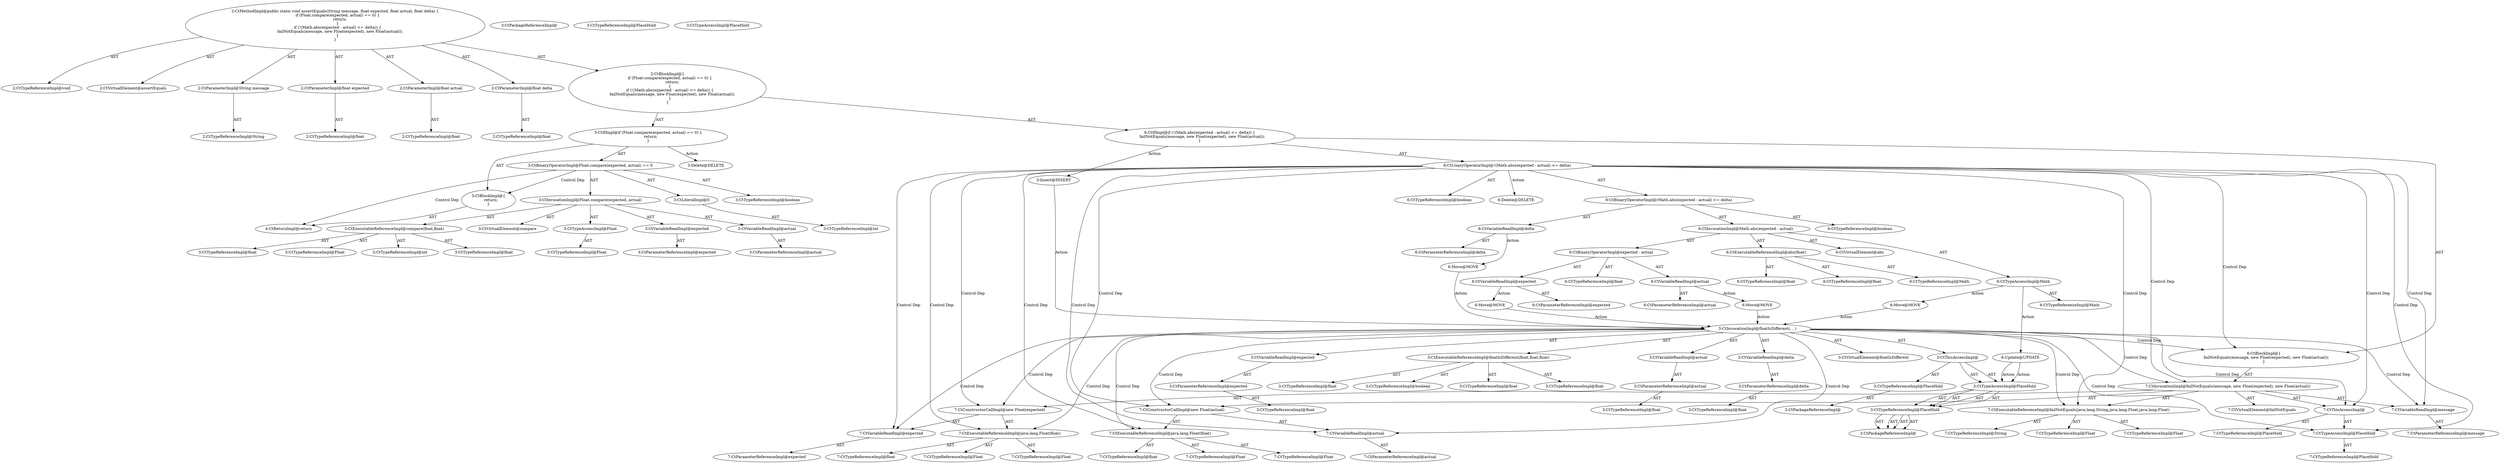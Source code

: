 digraph "assertEquals#?,String,float,float,float" {
0 [label="2:CtTypeReferenceImpl@void" shape=ellipse]
1 [label="2:CtVirtualElement@assertEquals" shape=ellipse]
2 [label="2:CtParameterImpl@String message" shape=ellipse]
3 [label="2:CtTypeReferenceImpl@String" shape=ellipse]
4 [label="2:CtParameterImpl@float expected" shape=ellipse]
5 [label="2:CtTypeReferenceImpl@float" shape=ellipse]
6 [label="2:CtParameterImpl@float actual" shape=ellipse]
7 [label="2:CtTypeReferenceImpl@float" shape=ellipse]
8 [label="2:CtParameterImpl@float delta" shape=ellipse]
9 [label="2:CtTypeReferenceImpl@float" shape=ellipse]
10 [label="3:CtExecutableReferenceImpl@compare(float,float)" shape=ellipse]
11 [label="3:CtTypeReferenceImpl@Float" shape=ellipse]
12 [label="3:CtTypeReferenceImpl@int" shape=ellipse]
13 [label="3:CtTypeReferenceImpl@float" shape=ellipse]
14 [label="3:CtTypeReferenceImpl@float" shape=ellipse]
15 [label="3:CtVirtualElement@compare" shape=ellipse]
16 [label="3:CtTypeAccessImpl@Float" shape=ellipse]
17 [label="3:CtTypeReferenceImpl@Float" shape=ellipse]
18 [label="3:CtVariableReadImpl@expected" shape=ellipse]
19 [label="3:CtParameterReferenceImpl@expected" shape=ellipse]
20 [label="3:CtVariableReadImpl@actual" shape=ellipse]
21 [label="3:CtParameterReferenceImpl@actual" shape=ellipse]
22 [label="3:CtInvocationImpl@Float.compare(expected, actual)" shape=ellipse]
23 [label="3:CtLiteralImpl@0" shape=ellipse]
24 [label="3:CtTypeReferenceImpl@int" shape=ellipse]
25 [label="3:CtBinaryOperatorImpl@Float.compare(expected, actual) == 0" shape=ellipse]
26 [label="3:CtTypeReferenceImpl@boolean" shape=ellipse]
27 [label="4:CtReturnImpl@return" shape=ellipse]
28 [label="3:CtBlockImpl@\{
    return;
\}" shape=ellipse]
29 [label="3:CtIfImpl@if (Float.compare(expected, actual) == 0) \{
    return;
\}" shape=ellipse]
30 [label="6:CtExecutableReferenceImpl@abs(float)" shape=ellipse]
31 [label="6:CtTypeReferenceImpl@Math" shape=ellipse]
32 [label="6:CtTypeReferenceImpl@float" shape=ellipse]
33 [label="6:CtTypeReferenceImpl@float" shape=ellipse]
34 [label="6:CtVirtualElement@abs" shape=ellipse]
35 [label="6:CtTypeAccessImpl@Math" shape=ellipse]
36 [label="6:CtTypeReferenceImpl@Math" shape=ellipse]
37 [label="6:CtVariableReadImpl@expected" shape=ellipse]
38 [label="6:CtParameterReferenceImpl@expected" shape=ellipse]
39 [label="6:CtVariableReadImpl@actual" shape=ellipse]
40 [label="6:CtParameterReferenceImpl@actual" shape=ellipse]
41 [label="6:CtBinaryOperatorImpl@expected - actual" shape=ellipse]
42 [label="6:CtTypeReferenceImpl@float" shape=ellipse]
43 [label="6:CtInvocationImpl@Math.abs(expected - actual)" shape=ellipse]
44 [label="6:CtVariableReadImpl@delta" shape=ellipse]
45 [label="6:CtParameterReferenceImpl@delta" shape=ellipse]
46 [label="6:CtBinaryOperatorImpl@(Math.abs(expected - actual) <= delta)" shape=ellipse]
47 [label="6:CtTypeReferenceImpl@boolean" shape=ellipse]
48 [label="6:CtUnaryOperatorImpl@!(Math.abs(expected - actual) <= delta)" shape=ellipse]
49 [label="6:CtTypeReferenceImpl@boolean" shape=ellipse]
50 [label="7:CtExecutableReferenceImpl@failNotEquals(java.lang.String,java.lang.Float,java.lang.Float)" shape=ellipse]
51 [label="7:CtTypeReferenceImpl@String" shape=ellipse]
52 [label="7:CtTypeReferenceImpl@Float" shape=ellipse]
53 [label="7:CtTypeReferenceImpl@Float" shape=ellipse]
54 [label="7:CtVirtualElement@failNotEquals" shape=ellipse]
55 [label="7:CtTypeAccessImpl@PlaceHold" shape=ellipse]
56 [label="7:CtTypeReferenceImpl@PlaceHold" shape=ellipse]
57 [label="7:CtThisAccessImpl@" shape=ellipse]
58 [label="7:CtTypeReferenceImpl@PlaceHold" shape=ellipse]
59 [label="7:CtVariableReadImpl@message" shape=ellipse]
60 [label="7:CtParameterReferenceImpl@message" shape=ellipse]
61 [label="7:CtExecutableReferenceImpl@java.lang.Float(float)" shape=ellipse]
62 [label="7:CtTypeReferenceImpl@Float" shape=ellipse]
63 [label="7:CtTypeReferenceImpl@Float" shape=ellipse]
64 [label="7:CtTypeReferenceImpl@float" shape=ellipse]
65 [label="7:CtVariableReadImpl@expected" shape=ellipse]
66 [label="7:CtParameterReferenceImpl@expected" shape=ellipse]
67 [label="7:CtConstructorCallImpl@new Float(expected)" shape=ellipse]
68 [label="7:CtExecutableReferenceImpl@java.lang.Float(float)" shape=ellipse]
69 [label="7:CtTypeReferenceImpl@Float" shape=ellipse]
70 [label="7:CtTypeReferenceImpl@Float" shape=ellipse]
71 [label="7:CtTypeReferenceImpl@float" shape=ellipse]
72 [label="7:CtVariableReadImpl@actual" shape=ellipse]
73 [label="7:CtParameterReferenceImpl@actual" shape=ellipse]
74 [label="7:CtConstructorCallImpl@new Float(actual)" shape=ellipse]
75 [label="7:CtInvocationImpl@failNotEquals(message, new Float(expected), new Float(actual))" shape=ellipse]
76 [label="6:CtBlockImpl@\{
    failNotEquals(message, new Float(expected), new Float(actual));
\}" shape=ellipse]
77 [label="6:CtIfImpl@if (!(Math.abs(expected - actual) <= delta)) \{
    failNotEquals(message, new Float(expected), new Float(actual));
\}" shape=ellipse]
78 [label="2:CtBlockImpl@\{
    if (Float.compare(expected, actual) == 0) \{
        return;
    \}
    if (!(Math.abs(expected - actual) <= delta)) \{
        failNotEquals(message, new Float(expected), new Float(actual));
    \}
\}" shape=ellipse]
79 [label="2:CtMethodImpl@public static void assertEquals(String message, float expected, float actual, float delta) \{
    if (Float.compare(expected, actual) == 0) \{
        return;
    \}
    if (!(Math.abs(expected - actual) <= delta)) \{
        failNotEquals(message, new Float(expected), new Float(actual));
    \}
\}" shape=ellipse]
80 [label="6:Update@UPDATE" shape=ellipse]
81 [label="3:CtPackageReferenceImpl@" shape=ellipse]
82 [label="3:CtTypeReferenceImpl@PlaceHold" shape=ellipse]
83 [label="3:CtTypeAccessImpl@PlaceHold" shape=ellipse]
84 [label="3:Delete@DELETE" shape=ellipse]
85 [label="6:Delete@DELETE" shape=ellipse]
86 [label="3:Insert@INSERT" shape=ellipse]
87 [label="3:CtPackageReferenceImpl@" shape=ellipse]
88 [label="3:CtTypeReferenceImpl@PlaceHold" shape=ellipse]
89 [label="3:CtPackageReferenceImpl@" shape=ellipse]
90 [label="3:CtTypeReferenceImpl@PlaceHold" shape=ellipse]
91 [label="3:CtTypeAccessImpl@PlaceHold" shape=ellipse]
92 [label="3:CtThisAccessImpl@" shape=ellipse]
93 [label="3:CtTypeReferenceImpl@boolean" shape=ellipse]
94 [label="3:CtTypeReferenceImpl@float" shape=ellipse]
95 [label="3:CtTypeReferenceImpl@float" shape=ellipse]
96 [label="3:CtTypeReferenceImpl@float" shape=ellipse]
97 [label="3:CtExecutableReferenceImpl@floatIsDifferent(float,float,float)" shape=ellipse]
98 [label="3:CtTypeReferenceImpl@float" shape=ellipse]
99 [label="3:CtParameterReferenceImpl@expected" shape=ellipse]
100 [label="3:CtVariableReadImpl@expected" shape=ellipse]
101 [label="3:CtTypeReferenceImpl@float" shape=ellipse]
102 [label="3:CtParameterReferenceImpl@actual" shape=ellipse]
103 [label="3:CtVariableReadImpl@actual" shape=ellipse]
104 [label="3:CtTypeReferenceImpl@float" shape=ellipse]
105 [label="3:CtParameterReferenceImpl@delta" shape=ellipse]
106 [label="3:CtVariableReadImpl@delta" shape=ellipse]
107 [label="3:CtInvocationImpl@floatIsDifferent(, , )" shape=ellipse]
108 [label="3:CtVirtualElement@floatIsDifferent" shape=ellipse]
109 [label="6:Move@MOVE" shape=ellipse]
110 [label="6:Move@MOVE" shape=ellipse]
111 [label="6:Move@MOVE" shape=ellipse]
112 [label="6:Move@MOVE" shape=ellipse]
2 -> 3 [label="AST"];
4 -> 5 [label="AST"];
6 -> 7 [label="AST"];
8 -> 9 [label="AST"];
10 -> 11 [label="AST"];
10 -> 12 [label="AST"];
10 -> 13 [label="AST"];
10 -> 14 [label="AST"];
16 -> 17 [label="AST"];
18 -> 19 [label="AST"];
20 -> 21 [label="AST"];
22 -> 15 [label="AST"];
22 -> 16 [label="AST"];
22 -> 10 [label="AST"];
22 -> 18 [label="AST"];
22 -> 20 [label="AST"];
23 -> 24 [label="AST"];
25 -> 26 [label="AST"];
25 -> 22 [label="AST"];
25 -> 23 [label="AST"];
25 -> 28 [label="Control Dep"];
25 -> 27 [label="Control Dep"];
28 -> 27 [label="AST"];
29 -> 25 [label="AST"];
29 -> 28 [label="AST"];
29 -> 84 [label="Action"];
30 -> 31 [label="AST"];
30 -> 32 [label="AST"];
30 -> 33 [label="AST"];
35 -> 36 [label="AST"];
35 -> 80 [label="Action"];
35 -> 109 [label="Action"];
37 -> 38 [label="AST"];
37 -> 110 [label="Action"];
39 -> 40 [label="AST"];
39 -> 111 [label="Action"];
41 -> 42 [label="AST"];
41 -> 37 [label="AST"];
41 -> 39 [label="AST"];
43 -> 34 [label="AST"];
43 -> 35 [label="AST"];
43 -> 30 [label="AST"];
43 -> 41 [label="AST"];
44 -> 45 [label="AST"];
44 -> 112 [label="Action"];
46 -> 47 [label="AST"];
46 -> 43 [label="AST"];
46 -> 44 [label="AST"];
48 -> 49 [label="AST"];
48 -> 46 [label="AST"];
48 -> 76 [label="Control Dep"];
48 -> 75 [label="Control Dep"];
48 -> 50 [label="Control Dep"];
48 -> 57 [label="Control Dep"];
48 -> 55 [label="Control Dep"];
48 -> 59 [label="Control Dep"];
48 -> 67 [label="Control Dep"];
48 -> 61 [label="Control Dep"];
48 -> 65 [label="Control Dep"];
48 -> 74 [label="Control Dep"];
48 -> 68 [label="Control Dep"];
48 -> 72 [label="Control Dep"];
48 -> 85 [label="Action"];
50 -> 51 [label="AST"];
50 -> 52 [label="AST"];
50 -> 53 [label="AST"];
55 -> 56 [label="AST"];
57 -> 58 [label="AST"];
57 -> 55 [label="AST"];
59 -> 60 [label="AST"];
61 -> 62 [label="AST"];
61 -> 63 [label="AST"];
61 -> 64 [label="AST"];
65 -> 66 [label="AST"];
67 -> 61 [label="AST"];
67 -> 65 [label="AST"];
68 -> 69 [label="AST"];
68 -> 70 [label="AST"];
68 -> 71 [label="AST"];
72 -> 73 [label="AST"];
74 -> 68 [label="AST"];
74 -> 72 [label="AST"];
75 -> 54 [label="AST"];
75 -> 57 [label="AST"];
75 -> 50 [label="AST"];
75 -> 59 [label="AST"];
75 -> 67 [label="AST"];
75 -> 74 [label="AST"];
76 -> 75 [label="AST"];
77 -> 48 [label="AST"];
77 -> 76 [label="AST"];
77 -> 86 [label="Action"];
78 -> 29 [label="AST"];
78 -> 77 [label="AST"];
79 -> 1 [label="AST"];
79 -> 0 [label="AST"];
79 -> 2 [label="AST"];
79 -> 4 [label="AST"];
79 -> 6 [label="AST"];
79 -> 8 [label="AST"];
79 -> 78 [label="AST"];
80 -> 91 [label="Action"];
80 -> 91 [label="Action"];
90 -> 89 [label="AST"];
90 -> 89 [label="AST"];
91 -> 90 [label="AST"];
91 -> 90 [label="AST"];
86 -> 107 [label="Action"];
88 -> 87 [label="AST"];
90 -> 89 [label="AST"];
90 -> 89 [label="AST"];
91 -> 90 [label="AST"];
91 -> 90 [label="AST"];
92 -> 88 [label="AST"];
92 -> 91 [label="AST"];
92 -> 91 [label="AST"];
97 -> 93 [label="AST"];
97 -> 94 [label="AST"];
97 -> 95 [label="AST"];
97 -> 96 [label="AST"];
99 -> 98 [label="AST"];
100 -> 99 [label="AST"];
102 -> 101 [label="AST"];
103 -> 102 [label="AST"];
105 -> 104 [label="AST"];
106 -> 105 [label="AST"];
107 -> 108 [label="AST"];
107 -> 92 [label="AST"];
107 -> 97 [label="AST"];
107 -> 100 [label="AST"];
107 -> 103 [label="AST"];
107 -> 106 [label="AST"];
107 -> 76 [label="Control Dep"];
107 -> 75 [label="Control Dep"];
107 -> 50 [label="Control Dep"];
107 -> 57 [label="Control Dep"];
107 -> 55 [label="Control Dep"];
107 -> 59 [label="Control Dep"];
107 -> 67 [label="Control Dep"];
107 -> 61 [label="Control Dep"];
107 -> 65 [label="Control Dep"];
107 -> 74 [label="Control Dep"];
107 -> 68 [label="Control Dep"];
107 -> 72 [label="Control Dep"];
109 -> 107 [label="Action"];
110 -> 107 [label="Action"];
111 -> 107 [label="Action"];
112 -> 107 [label="Action"];
}